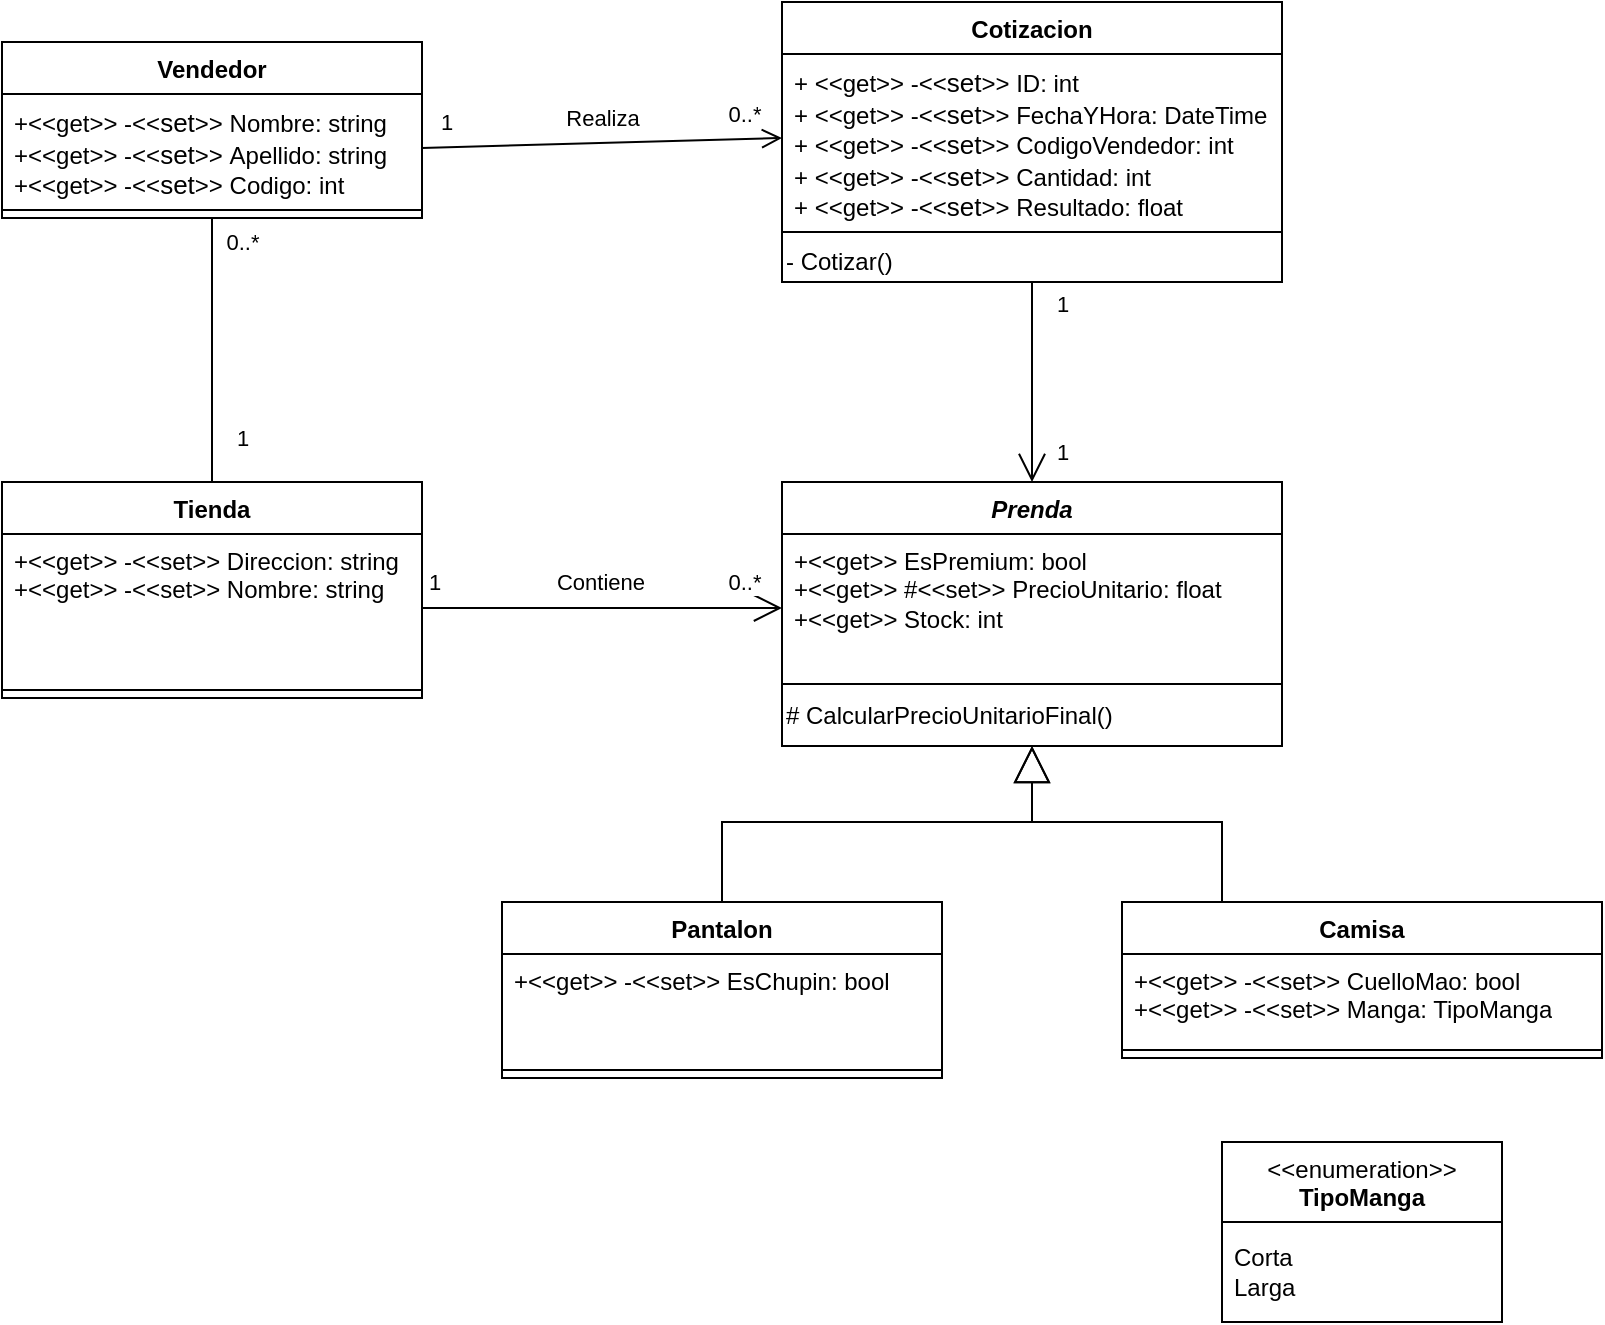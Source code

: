 <mxfile version="20.8.16" type="device"><diagram id="C5RBs43oDa-KdzZeNtuy" name="Page-1"><mxGraphModel dx="1434" dy="844" grid="1" gridSize="10" guides="1" tooltips="1" connect="1" arrows="1" fold="1" page="1" pageScale="1" pageWidth="827" pageHeight="1169" math="0" shadow="0"><root><mxCell id="WIyWlLk6GJQsqaUBKTNV-0"/><mxCell id="WIyWlLk6GJQsqaUBKTNV-1" parent="WIyWlLk6GJQsqaUBKTNV-0"/><mxCell id="4bH2dEFpEClMIqmFHt-y-0" value="Vendedor" style="swimlane;fontStyle=1;align=center;verticalAlign=top;childLayout=stackLayout;horizontal=1;startSize=26;horizontalStack=0;resizeParent=1;resizeParentMax=0;resizeLast=0;collapsible=1;marginBottom=0;whiteSpace=wrap;html=1;" parent="WIyWlLk6GJQsqaUBKTNV-1" vertex="1"><mxGeometry y="50" width="210" height="88" as="geometry"/></mxCell><mxCell id="4bH2dEFpEClMIqmFHt-y-9" style="edgeStyle=orthogonalEdgeStyle;rounded=0;orthogonalLoop=1;jettySize=auto;html=1;exitX=1;exitY=0.5;exitDx=0;exitDy=0;" parent="4bH2dEFpEClMIqmFHt-y-0" source="4bH2dEFpEClMIqmFHt-y-1" edge="1"><mxGeometry relative="1" as="geometry"><mxPoint x="210.31" y="52.966" as="targetPoint"/></mxGeometry></mxCell><mxCell id="4bH2dEFpEClMIqmFHt-y-1" value="+&amp;lt;&amp;lt;get&amp;gt;&amp;gt; -&amp;lt;&amp;lt;&lt;span style=&quot;background-color: transparent; font-family: inherit; font-style: inherit; font-variant: inherit; font-weight: inherit; color: var(--highlight-keyword); margin: 0px; padding: 0px; border: 0px; font-stretch: inherit; line-height: inherit; font-optical-sizing: inherit; font-kerning: inherit; font-feature-settings: inherit; font-variation-settings: inherit; font-size: 13px; vertical-align: baseline; box-sizing: inherit;&quot; class=&quot;hljs-keyword&quot;&gt;set&lt;/span&gt;&lt;span style=&quot;background-color: transparent; font-family: inherit; font-size: var(--_pr-code-fs); font-style: inherit; font-variant-ligatures: inherit; font-variant-caps: inherit; font-weight: inherit; color: var(--highlight-color);&quot;&gt;&amp;gt;&amp;gt;&amp;nbsp;&lt;/span&gt;&lt;span style=&quot;background-color: initial;&quot;&gt;Nombre: string&lt;/span&gt;&lt;br&gt;+&amp;lt;&amp;lt;get&amp;gt;&amp;gt;&amp;nbsp;-&amp;lt;&amp;lt;&lt;span style=&quot;background-color: transparent; font-family: inherit; font-style: inherit; font-variant: inherit; font-weight: inherit; color: var(--highlight-keyword); margin: 0px; padding: 0px; border: 0px; font-stretch: inherit; line-height: inherit; font-optical-sizing: inherit; font-kerning: inherit; font-feature-settings: inherit; font-variation-settings: inherit; font-size: 13px; vertical-align: baseline; box-sizing: inherit;&quot; class=&quot;hljs-keyword&quot;&gt;set&lt;/span&gt;&lt;span style=&quot;background-color: transparent; font-family: inherit; font-size: var(--_pr-code-fs); font-style: inherit; font-variant-ligatures: inherit; font-variant-caps: inherit; font-weight: inherit; color: var(--highlight-color);&quot;&gt;&amp;gt;&amp;gt;&amp;nbsp;&lt;/span&gt;&lt;span style=&quot;background-color: initial;&quot;&gt;Apellido: string&lt;/span&gt;&lt;br&gt;+&amp;lt;&amp;lt;get&amp;gt;&amp;gt; -&amp;lt;&amp;lt;&lt;span style=&quot;background-color: transparent; font-family: inherit; font-style: inherit; font-variant: inherit; font-weight: inherit; color: var(--highlight-keyword); margin: 0px; padding: 0px; border: 0px; font-stretch: inherit; line-height: inherit; font-optical-sizing: inherit; font-kerning: inherit; font-feature-settings: inherit; font-variation-settings: inherit; font-size: 13px; vertical-align: baseline; box-sizing: inherit;&quot; class=&quot;hljs-keyword&quot;&gt;set&lt;/span&gt;&lt;span style=&quot;background-color: transparent; font-family: inherit; font-size: var(--_pr-code-fs); font-style: inherit; font-variant-ligatures: inherit; font-variant-caps: inherit; font-weight: inherit; color: var(--highlight-color);&quot;&gt;&amp;gt;&amp;gt;&amp;nbsp;&lt;/span&gt;&lt;span style=&quot;background-color: initial;&quot;&gt;Codigo: int&lt;/span&gt;" style="text;strokeColor=none;fillColor=none;align=left;verticalAlign=top;spacingLeft=4;spacingRight=4;overflow=hidden;rotatable=0;points=[[0,0.5],[1,0.5]];portConstraint=eastwest;whiteSpace=wrap;html=1;" parent="4bH2dEFpEClMIqmFHt-y-0" vertex="1"><mxGeometry y="26" width="210" height="54" as="geometry"/></mxCell><mxCell id="4bH2dEFpEClMIqmFHt-y-2" value="" style="line;strokeWidth=1;fillColor=none;align=left;verticalAlign=middle;spacingTop=-1;spacingLeft=3;spacingRight=3;rotatable=0;labelPosition=right;points=[];portConstraint=eastwest;strokeColor=inherit;" parent="4bH2dEFpEClMIqmFHt-y-0" vertex="1"><mxGeometry y="80" width="210" height="8" as="geometry"/></mxCell><mxCell id="4bH2dEFpEClMIqmFHt-y-4" value="Cotizacion" style="swimlane;fontStyle=1;align=center;verticalAlign=top;childLayout=stackLayout;horizontal=1;startSize=26;horizontalStack=0;resizeParent=1;resizeParentMax=0;resizeLast=0;collapsible=1;marginBottom=0;whiteSpace=wrap;html=1;" parent="WIyWlLk6GJQsqaUBKTNV-1" vertex="1"><mxGeometry x="390" y="30" width="250" height="140" as="geometry"/></mxCell><mxCell id="4bH2dEFpEClMIqmFHt-y-5" value="+ &amp;lt;&amp;lt;get&amp;gt;&amp;gt;&amp;nbsp;-&amp;lt;&amp;lt;&lt;span style=&quot;background-color: transparent; font-family: inherit; font-style: inherit; font-variant: inherit; font-weight: inherit; color: var(--highlight-keyword); margin: 0px; padding: 0px; border: 0px; font-stretch: inherit; line-height: inherit; font-optical-sizing: inherit; font-kerning: inherit; font-feature-settings: inherit; font-variation-settings: inherit; font-size: 13px; vertical-align: baseline; box-sizing: inherit;&quot; class=&quot;hljs-keyword&quot;&gt;set&lt;/span&gt;&lt;span style=&quot;background-color: transparent; font-family: inherit; font-size: var(--_pr-code-fs); font-style: inherit; font-variant-ligatures: inherit; font-variant-caps: inherit; font-weight: inherit; color: var(--highlight-color);&quot;&gt;&amp;gt;&amp;gt;&lt;/span&gt;&lt;span style=&quot;background-color: initial;&quot;&gt;&amp;nbsp;ID: int&lt;/span&gt;&lt;br&gt;+ &amp;lt;&amp;lt;get&amp;gt;&amp;gt;&amp;nbsp;-&amp;lt;&amp;lt;&lt;span style=&quot;background-color: transparent; font-family: inherit; font-style: inherit; font-variant: inherit; font-weight: inherit; color: var(--highlight-keyword); margin: 0px; padding: 0px; border: 0px; font-stretch: inherit; line-height: inherit; font-optical-sizing: inherit; font-kerning: inherit; font-feature-settings: inherit; font-variation-settings: inherit; font-size: 13px; vertical-align: baseline; box-sizing: inherit;&quot; class=&quot;hljs-keyword&quot;&gt;set&lt;/span&gt;&lt;span style=&quot;background-color: transparent; font-family: inherit; font-size: var(--_pr-code-fs); font-style: inherit; font-variant-ligatures: inherit; font-variant-caps: inherit; font-weight: inherit; color: var(--highlight-color);&quot;&gt;&amp;gt;&amp;gt;&lt;/span&gt;&lt;span style=&quot;background-color: initial;&quot;&gt;&amp;nbsp;FechaYHora: DateTime&lt;/span&gt;&lt;br&gt;+ &amp;lt;&amp;lt;get&amp;gt;&amp;gt;&amp;nbsp;-&amp;lt;&amp;lt;&lt;span style=&quot;background-color: transparent; font-family: inherit; font-style: inherit; font-variant: inherit; font-weight: inherit; color: var(--highlight-keyword); margin: 0px; padding: 0px; border: 0px; font-stretch: inherit; line-height: inherit; font-optical-sizing: inherit; font-kerning: inherit; font-feature-settings: inherit; font-variation-settings: inherit; font-size: 13px; vertical-align: baseline; box-sizing: inherit;&quot; class=&quot;hljs-keyword&quot;&gt;set&lt;/span&gt;&lt;span style=&quot;background-color: transparent; font-family: inherit; font-size: var(--_pr-code-fs); font-style: inherit; font-variant-ligatures: inherit; font-variant-caps: inherit; font-weight: inherit; color: var(--highlight-color);&quot;&gt;&amp;gt;&amp;gt;&lt;/span&gt;&lt;span style=&quot;background-color: initial;&quot;&gt;&amp;nbsp;CodigoVendedor: int&lt;/span&gt;&lt;br&gt;+ &amp;lt;&amp;lt;get&amp;gt;&amp;gt;&amp;nbsp;-&amp;lt;&amp;lt;&lt;span style=&quot;background-color: transparent; font-family: inherit; font-style: inherit; font-variant: inherit; font-weight: inherit; color: var(--highlight-keyword); margin: 0px; padding: 0px; border: 0px; font-stretch: inherit; line-height: inherit; font-optical-sizing: inherit; font-kerning: inherit; font-feature-settings: inherit; font-variation-settings: inherit; font-size: 13px; vertical-align: baseline; box-sizing: inherit;&quot; class=&quot;hljs-keyword&quot;&gt;set&lt;/span&gt;&lt;span style=&quot;background-color: transparent; font-family: inherit; font-size: var(--_pr-code-fs); font-style: inherit; font-variant-ligatures: inherit; font-variant-caps: inherit; font-weight: inherit; color: var(--highlight-color);&quot;&gt;&amp;gt;&amp;gt;&amp;nbsp;&lt;/span&gt;&lt;span style=&quot;background-color: initial;&quot;&gt;Cantidad: int&lt;/span&gt;&lt;br&gt;+ &amp;lt;&amp;lt;get&amp;gt;&amp;gt; -&amp;lt;&amp;lt;&lt;span style=&quot;background-color: transparent; font-family: inherit; font-style: inherit; font-variant: inherit; font-weight: inherit; color: var(--highlight-keyword); margin: 0px; padding: 0px; border: 0px; font-stretch: inherit; line-height: inherit; font-optical-sizing: inherit; font-kerning: inherit; font-feature-settings: inherit; font-variation-settings: inherit; font-size: 13px; vertical-align: baseline; box-sizing: inherit;&quot; class=&quot;hljs-keyword&quot;&gt;set&lt;/span&gt;&lt;span style=&quot;background-color: transparent; font-family: inherit; font-size: var(--_pr-code-fs); font-style: inherit; font-variant-ligatures: inherit; font-variant-caps: inherit; font-weight: inherit; color: var(--highlight-color);&quot;&gt;&amp;gt;&amp;gt;&amp;nbsp;&lt;/span&gt;&lt;span style=&quot;background-color: initial;&quot;&gt;Resultado: float&lt;/span&gt;" style="text;strokeColor=none;fillColor=none;align=left;verticalAlign=top;spacingLeft=4;spacingRight=4;overflow=hidden;rotatable=0;points=[[0,0.5],[1,0.5]];portConstraint=eastwest;whiteSpace=wrap;html=1;" parent="4bH2dEFpEClMIqmFHt-y-4" vertex="1"><mxGeometry y="26" width="250" height="84" as="geometry"/></mxCell><mxCell id="4bH2dEFpEClMIqmFHt-y-6" value="" style="line;strokeWidth=1;fillColor=none;align=left;verticalAlign=middle;spacingTop=-1;spacingLeft=3;spacingRight=3;rotatable=0;labelPosition=right;points=[];portConstraint=eastwest;strokeColor=inherit;" parent="4bH2dEFpEClMIqmFHt-y-4" vertex="1"><mxGeometry y="110" width="250" height="10" as="geometry"/></mxCell><mxCell id="4bH2dEFpEClMIqmFHt-y-69" value="- Cotizar()" style="text;html=1;align=left;verticalAlign=middle;resizable=1;points=[];autosize=0;strokeColor=none;fillColor=none;rotatable=0;" parent="4bH2dEFpEClMIqmFHt-y-4" vertex="1"><mxGeometry y="120" width="250" height="20" as="geometry"/></mxCell><mxCell id="4bH2dEFpEClMIqmFHt-y-23" value="" style="endArrow=open;startArrow=none;endFill=0;startFill=0;endSize=8;html=1;verticalAlign=bottom;labelBackgroundColor=none;strokeWidth=1;rounded=0;exitX=1;exitY=0.5;exitDx=0;exitDy=0;entryX=0;entryY=0.5;entryDx=0;entryDy=0;" parent="WIyWlLk6GJQsqaUBKTNV-1" source="4bH2dEFpEClMIqmFHt-y-1" target="4bH2dEFpEClMIqmFHt-y-5" edge="1"><mxGeometry width="160" relative="1" as="geometry"><mxPoint x="230" y="120" as="sourcePoint"/><mxPoint x="390" y="120" as="targetPoint"/></mxGeometry></mxCell><mxCell id="4bH2dEFpEClMIqmFHt-y-29" value="0..*" style="edgeLabel;html=1;align=center;verticalAlign=middle;resizable=0;points=[];" parent="4bH2dEFpEClMIqmFHt-y-23" vertex="1" connectable="0"><mxGeometry x="0.789" relative="1" as="geometry"><mxPoint y="-13" as="offset"/></mxGeometry></mxCell><mxCell id="4bH2dEFpEClMIqmFHt-y-30" value="1" style="edgeLabel;html=1;align=center;verticalAlign=middle;resizable=0;points=[];" parent="4bH2dEFpEClMIqmFHt-y-23" vertex="1" connectable="0"><mxGeometry x="-0.866" relative="1" as="geometry"><mxPoint y="-13" as="offset"/></mxGeometry></mxCell><mxCell id="4bH2dEFpEClMIqmFHt-y-49" value="Realiza" style="edgeLabel;html=1;align=center;verticalAlign=middle;resizable=0;points=[];" parent="4bH2dEFpEClMIqmFHt-y-23" vertex="1" connectable="0"><mxGeometry x="0.102" y="2" relative="1" as="geometry"><mxPoint x="-9" y="-11" as="offset"/></mxGeometry></mxCell><mxCell id="4bH2dEFpEClMIqmFHt-y-31" value="Tienda" style="swimlane;fontStyle=1;align=center;verticalAlign=top;childLayout=stackLayout;horizontal=1;startSize=26;horizontalStack=0;resizeParent=1;resizeParentMax=0;resizeLast=0;collapsible=1;marginBottom=0;whiteSpace=wrap;html=1;" parent="WIyWlLk6GJQsqaUBKTNV-1" vertex="1"><mxGeometry y="270" width="210" height="108" as="geometry"/></mxCell><mxCell id="4bH2dEFpEClMIqmFHt-y-32" value="+&amp;lt;&amp;lt;get&amp;gt;&amp;gt; -&amp;lt;&amp;lt;set&amp;gt;&amp;gt; Direccion: string&lt;br&gt;+&amp;lt;&amp;lt;get&amp;gt;&amp;gt; -&amp;lt;&amp;lt;set&amp;gt;&amp;gt; Nombre: string&lt;br&gt;" style="text;strokeColor=none;fillColor=none;align=left;verticalAlign=top;spacingLeft=4;spacingRight=4;overflow=hidden;rotatable=0;points=[[0,0.5],[1,0.5]];portConstraint=eastwest;whiteSpace=wrap;html=1;" parent="4bH2dEFpEClMIqmFHt-y-31" vertex="1"><mxGeometry y="26" width="210" height="74" as="geometry"/></mxCell><mxCell id="4bH2dEFpEClMIqmFHt-y-33" value="" style="line;strokeWidth=1;fillColor=none;align=left;verticalAlign=middle;spacingTop=-1;spacingLeft=3;spacingRight=3;rotatable=0;labelPosition=right;points=[];portConstraint=eastwest;strokeColor=inherit;" parent="4bH2dEFpEClMIqmFHt-y-31" vertex="1"><mxGeometry y="100" width="210" height="8" as="geometry"/></mxCell><mxCell id="4bH2dEFpEClMIqmFHt-y-35" value="&lt;i&gt;Prenda&lt;/i&gt;" style="swimlane;fontStyle=1;align=center;verticalAlign=top;childLayout=stackLayout;horizontal=1;startSize=26;horizontalStack=0;resizeParent=1;resizeParentMax=0;resizeLast=0;collapsible=1;marginBottom=0;whiteSpace=wrap;html=1;" parent="WIyWlLk6GJQsqaUBKTNV-1" vertex="1"><mxGeometry x="390" y="270" width="250" height="132" as="geometry"/></mxCell><mxCell id="4bH2dEFpEClMIqmFHt-y-36" value="+&amp;lt;&amp;lt;get&amp;gt;&amp;gt; EsPremium: bool&lt;br&gt;+&amp;lt;&amp;lt;get&amp;gt;&amp;gt; #&amp;lt;&amp;lt;set&amp;gt;&amp;gt;&amp;nbsp;PrecioUnitario: float&lt;br&gt;+&amp;lt;&amp;lt;get&amp;gt;&amp;gt; Stock: int" style="text;strokeColor=none;fillColor=none;align=left;verticalAlign=top;spacingLeft=4;spacingRight=4;overflow=hidden;rotatable=0;points=[[0,0.5],[1,0.5]];portConstraint=eastwest;whiteSpace=wrap;html=1;" parent="4bH2dEFpEClMIqmFHt-y-35" vertex="1"><mxGeometry y="26" width="250" height="74" as="geometry"/></mxCell><mxCell id="4bH2dEFpEClMIqmFHt-y-37" value="" style="line;strokeWidth=1;fillColor=none;align=left;verticalAlign=middle;spacingTop=-1;spacingLeft=3;spacingRight=3;rotatable=0;labelPosition=right;points=[];portConstraint=eastwest;strokeColor=inherit;" parent="4bH2dEFpEClMIqmFHt-y-35" vertex="1"><mxGeometry y="100" width="250" height="2" as="geometry"/></mxCell><mxCell id="4bH2dEFpEClMIqmFHt-y-70" value="# CalcularPrecioUnitarioFinal()" style="text;html=1;align=left;verticalAlign=middle;resizable=0;points=[];autosize=1;strokeColor=none;fillColor=none;" parent="4bH2dEFpEClMIqmFHt-y-35" vertex="1"><mxGeometry y="102" width="250" height="30" as="geometry"/></mxCell><mxCell id="4bH2dEFpEClMIqmFHt-y-39" value="" style="endArrow=open;endFill=1;endSize=12;html=1;rounded=0;exitX=1;exitY=0.5;exitDx=0;exitDy=0;entryX=0;entryY=0.5;entryDx=0;entryDy=0;" parent="WIyWlLk6GJQsqaUBKTNV-1" source="4bH2dEFpEClMIqmFHt-y-32" target="4bH2dEFpEClMIqmFHt-y-36" edge="1"><mxGeometry width="160" relative="1" as="geometry"><mxPoint x="210" y="320" as="sourcePoint"/><mxPoint x="370" y="320" as="targetPoint"/></mxGeometry></mxCell><mxCell id="4bH2dEFpEClMIqmFHt-y-40" value="Contiene" style="edgeLabel;html=1;align=center;verticalAlign=middle;resizable=0;points=[];" parent="4bH2dEFpEClMIqmFHt-y-39" vertex="1" connectable="0"><mxGeometry x="0.088" y="-2" relative="1" as="geometry"><mxPoint x="-9" y="-15" as="offset"/></mxGeometry></mxCell><mxCell id="4bH2dEFpEClMIqmFHt-y-41" value="0..*" style="edgeLabel;html=1;align=center;verticalAlign=middle;resizable=0;points=[];" parent="4bH2dEFpEClMIqmFHt-y-39" vertex="1" connectable="0"><mxGeometry x="0.88" relative="1" as="geometry"><mxPoint x="-8" y="-13" as="offset"/></mxGeometry></mxCell><mxCell id="4bH2dEFpEClMIqmFHt-y-42" value="1" style="edgeLabel;html=1;align=center;verticalAlign=middle;resizable=0;points=[];" parent="4bH2dEFpEClMIqmFHt-y-39" vertex="1" connectable="0"><mxGeometry x="-0.814" y="-3" relative="1" as="geometry"><mxPoint x="-11" y="-16" as="offset"/></mxGeometry></mxCell><mxCell id="4bH2dEFpEClMIqmFHt-y-43" value="" style="endArrow=open;endFill=1;endSize=12;html=1;rounded=0;exitX=0.5;exitY=1;exitDx=0;exitDy=0;entryX=0.5;entryY=0;entryDx=0;entryDy=0;" parent="WIyWlLk6GJQsqaUBKTNV-1" source="4bH2dEFpEClMIqmFHt-y-4" target="4bH2dEFpEClMIqmFHt-y-35" edge="1"><mxGeometry width="160" relative="1" as="geometry"><mxPoint x="380" y="230" as="sourcePoint"/><mxPoint x="540" y="230" as="targetPoint"/></mxGeometry></mxCell><mxCell id="4bH2dEFpEClMIqmFHt-y-44" value="1" style="edgeLabel;html=1;align=center;verticalAlign=middle;resizable=0;points=[];" parent="4bH2dEFpEClMIqmFHt-y-43" vertex="1" connectable="0"><mxGeometry x="0.699" y="-1" relative="1" as="geometry"><mxPoint x="16" as="offset"/></mxGeometry></mxCell><mxCell id="4bH2dEFpEClMIqmFHt-y-45" value="1" style="edgeLabel;html=1;align=center;verticalAlign=middle;resizable=0;points=[];" parent="4bH2dEFpEClMIqmFHt-y-43" vertex="1" connectable="0"><mxGeometry x="-0.788" y="1" relative="1" as="geometry"><mxPoint x="14" as="offset"/></mxGeometry></mxCell><mxCell id="4bH2dEFpEClMIqmFHt-y-46" value="" style="endArrow=none;endFill=0;html=1;rounded=0;exitX=0.5;exitY=0;exitDx=0;exitDy=0;entryX=0.5;entryY=1;entryDx=0;entryDy=0;" parent="WIyWlLk6GJQsqaUBKTNV-1" source="4bH2dEFpEClMIqmFHt-y-31" target="4bH2dEFpEClMIqmFHt-y-0" edge="1"><mxGeometry width="160" relative="1" as="geometry"><mxPoint x="90" y="240" as="sourcePoint"/><mxPoint x="250" y="240" as="targetPoint"/></mxGeometry></mxCell><mxCell id="4bH2dEFpEClMIqmFHt-y-47" value="0..*" style="edgeLabel;html=1;align=center;verticalAlign=middle;resizable=0;points=[];" parent="4bH2dEFpEClMIqmFHt-y-46" vertex="1" connectable="0"><mxGeometry x="0.849" y="-1" relative="1" as="geometry"><mxPoint x="14" y="2" as="offset"/></mxGeometry></mxCell><mxCell id="4bH2dEFpEClMIqmFHt-y-48" value="1" style="edgeLabel;html=1;align=center;verticalAlign=middle;resizable=0;points=[];" parent="4bH2dEFpEClMIqmFHt-y-46" vertex="1" connectable="0"><mxGeometry x="-0.667" y="-2" relative="1" as="geometry"><mxPoint x="13" as="offset"/></mxGeometry></mxCell><mxCell id="4bH2dEFpEClMIqmFHt-y-52" value="" style="endArrow=block;endSize=16;endFill=0;html=1;rounded=0;entryX=0.5;entryY=1;entryDx=0;entryDy=0;exitX=0.5;exitY=0;exitDx=0;exitDy=0;" parent="WIyWlLk6GJQsqaUBKTNV-1" source="4bH2dEFpEClMIqmFHt-y-53" target="4bH2dEFpEClMIqmFHt-y-35" edge="1"><mxGeometry width="160" relative="1" as="geometry"><mxPoint x="350" y="410" as="sourcePoint"/><mxPoint x="510" y="410" as="targetPoint"/><Array as="points"><mxPoint x="360" y="440"/><mxPoint x="515" y="440"/></Array></mxGeometry></mxCell><mxCell id="4bH2dEFpEClMIqmFHt-y-53" value="Pantalon" style="swimlane;fontStyle=1;align=center;verticalAlign=top;childLayout=stackLayout;horizontal=1;startSize=26;horizontalStack=0;resizeParent=1;resizeParentMax=0;resizeLast=0;collapsible=1;marginBottom=0;whiteSpace=wrap;html=1;" parent="WIyWlLk6GJQsqaUBKTNV-1" vertex="1"><mxGeometry x="250" y="480" width="220" height="88" as="geometry"/></mxCell><mxCell id="4bH2dEFpEClMIqmFHt-y-54" value="+&amp;lt;&amp;lt;get&amp;gt;&amp;gt; -&amp;lt;&amp;lt;set&amp;gt;&amp;gt; EsChupin: bool" style="text;strokeColor=none;fillColor=none;align=left;verticalAlign=top;spacingLeft=4;spacingRight=4;overflow=hidden;rotatable=0;points=[[0,0.5],[1,0.5]];portConstraint=eastwest;whiteSpace=wrap;html=1;" parent="4bH2dEFpEClMIqmFHt-y-53" vertex="1"><mxGeometry y="26" width="220" height="54" as="geometry"/></mxCell><mxCell id="4bH2dEFpEClMIqmFHt-y-55" value="" style="line;strokeWidth=1;fillColor=none;align=left;verticalAlign=middle;spacingTop=-1;spacingLeft=3;spacingRight=3;rotatable=0;labelPosition=right;points=[];portConstraint=eastwest;strokeColor=inherit;" parent="4bH2dEFpEClMIqmFHt-y-53" vertex="1"><mxGeometry y="80" width="220" height="8" as="geometry"/></mxCell><mxCell id="4bH2dEFpEClMIqmFHt-y-61" style="edgeStyle=orthogonalEdgeStyle;rounded=0;orthogonalLoop=1;jettySize=auto;html=1;exitX=0.5;exitY=0;exitDx=0;exitDy=0;entryX=0.5;entryY=1;entryDx=0;entryDy=0;endArrow=block;endFill=0;endSize=16;" parent="WIyWlLk6GJQsqaUBKTNV-1" source="4bH2dEFpEClMIqmFHt-y-57" target="4bH2dEFpEClMIqmFHt-y-35" edge="1"><mxGeometry relative="1" as="geometry"><mxPoint x="620" y="420" as="targetPoint"/><Array as="points"><mxPoint x="610" y="440"/><mxPoint x="515" y="440"/></Array></mxGeometry></mxCell><mxCell id="4bH2dEFpEClMIqmFHt-y-57" value="Camisa" style="swimlane;fontStyle=1;align=center;verticalAlign=top;childLayout=stackLayout;horizontal=1;startSize=26;horizontalStack=0;resizeParent=1;resizeParentMax=0;resizeLast=0;collapsible=1;marginBottom=0;whiteSpace=wrap;html=1;" parent="WIyWlLk6GJQsqaUBKTNV-1" vertex="1"><mxGeometry x="560" y="480" width="240" height="78" as="geometry"/></mxCell><mxCell id="4bH2dEFpEClMIqmFHt-y-58" value="+&amp;lt;&amp;lt;get&amp;gt;&amp;gt; -&amp;lt;&amp;lt;set&amp;gt;&amp;gt; CuelloMao: bool&lt;br&gt;+&amp;lt;&amp;lt;get&amp;gt;&amp;gt; -&amp;lt;&amp;lt;set&amp;gt;&amp;gt; Manga: TipoManga" style="text;strokeColor=none;fillColor=none;align=left;verticalAlign=top;spacingLeft=4;spacingRight=4;overflow=hidden;rotatable=0;points=[[0,0.5],[1,0.5]];portConstraint=eastwest;whiteSpace=wrap;html=1;" parent="4bH2dEFpEClMIqmFHt-y-57" vertex="1"><mxGeometry y="26" width="240" height="44" as="geometry"/></mxCell><mxCell id="4bH2dEFpEClMIqmFHt-y-59" value="" style="line;strokeWidth=1;fillColor=none;align=left;verticalAlign=middle;spacingTop=-1;spacingLeft=3;spacingRight=3;rotatable=0;labelPosition=right;points=[];portConstraint=eastwest;strokeColor=inherit;" parent="4bH2dEFpEClMIqmFHt-y-57" vertex="1"><mxGeometry y="70" width="240" height="8" as="geometry"/></mxCell><mxCell id="4bH2dEFpEClMIqmFHt-y-66" value="&amp;lt;&amp;lt;enumeration&amp;gt;&amp;gt;&lt;br&gt;&lt;b&gt;TipoManga&lt;/b&gt;" style="swimlane;fontStyle=0;align=center;verticalAlign=top;childLayout=stackLayout;horizontal=1;startSize=40;horizontalStack=0;resizeParent=1;resizeParentMax=0;resizeLast=0;collapsible=0;marginBottom=0;html=1;whiteSpace=wrap;" parent="WIyWlLk6GJQsqaUBKTNV-1" vertex="1"><mxGeometry x="610" y="600" width="140" height="90" as="geometry"/></mxCell><mxCell id="4bH2dEFpEClMIqmFHt-y-67" value="Corta&lt;br&gt;Larga" style="text;html=1;strokeColor=none;fillColor=none;align=left;verticalAlign=middle;spacingLeft=4;spacingRight=4;overflow=hidden;rotatable=0;points=[[0,0.5],[1,0.5]];portConstraint=eastwest;whiteSpace=wrap;" parent="4bH2dEFpEClMIqmFHt-y-66" vertex="1"><mxGeometry y="40" width="140" height="50" as="geometry"/></mxCell></root></mxGraphModel></diagram></mxfile>
